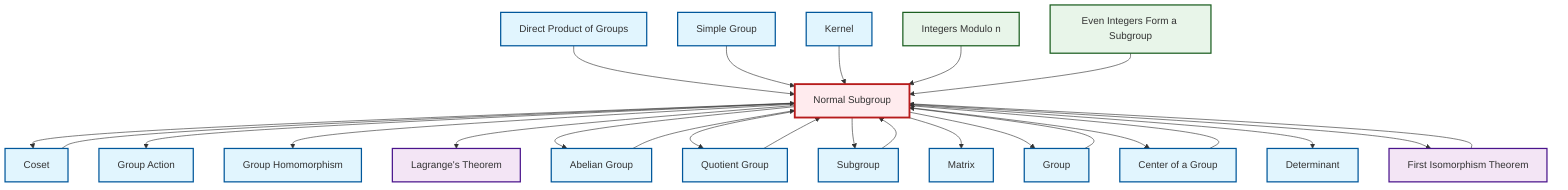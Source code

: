 graph TD
    classDef definition fill:#e1f5fe,stroke:#01579b,stroke-width:2px
    classDef theorem fill:#f3e5f5,stroke:#4a148c,stroke-width:2px
    classDef axiom fill:#fff3e0,stroke:#e65100,stroke-width:2px
    classDef example fill:#e8f5e9,stroke:#1b5e20,stroke-width:2px
    classDef current fill:#ffebee,stroke:#b71c1c,stroke-width:3px
    ex-quotient-integers-mod-n["Integers Modulo n"]:::example
    def-normal-subgroup["Normal Subgroup"]:::definition
    def-direct-product["Direct Product of Groups"]:::definition
    def-coset["Coset"]:::definition
    def-center-of-group["Center of a Group"]:::definition
    def-subgroup["Subgroup"]:::definition
    def-kernel["Kernel"]:::definition
    def-homomorphism["Group Homomorphism"]:::definition
    def-determinant["Determinant"]:::definition
    ex-even-integers-subgroup["Even Integers Form a Subgroup"]:::example
    def-abelian-group["Abelian Group"]:::definition
    def-group-action["Group Action"]:::definition
    def-matrix["Matrix"]:::definition
    thm-first-isomorphism["First Isomorphism Theorem"]:::theorem
    thm-lagrange["Lagrange's Theorem"]:::theorem
    def-simple-group["Simple Group"]:::definition
    def-group["Group"]:::definition
    def-quotient-group["Quotient Group"]:::definition
    def-coset --> def-normal-subgroup
    def-center-of-group --> def-normal-subgroup
    def-normal-subgroup --> def-coset
    def-direct-product --> def-normal-subgroup
    def-normal-subgroup --> def-group-action
    def-simple-group --> def-normal-subgroup
    def-normal-subgroup --> def-homomorphism
    def-subgroup --> def-normal-subgroup
    def-normal-subgroup --> thm-lagrange
    def-normal-subgroup --> def-abelian-group
    def-kernel --> def-normal-subgroup
    ex-quotient-integers-mod-n --> def-normal-subgroup
    def-normal-subgroup --> def-quotient-group
    thm-first-isomorphism --> def-normal-subgroup
    def-quotient-group --> def-normal-subgroup
    def-normal-subgroup --> def-subgroup
    def-normal-subgroup --> def-matrix
    def-group --> def-normal-subgroup
    def-normal-subgroup --> def-group
    def-normal-subgroup --> def-center-of-group
    def-normal-subgroup --> def-determinant
    def-normal-subgroup --> thm-first-isomorphism
    ex-even-integers-subgroup --> def-normal-subgroup
    def-abelian-group --> def-normal-subgroup
    class def-normal-subgroup current